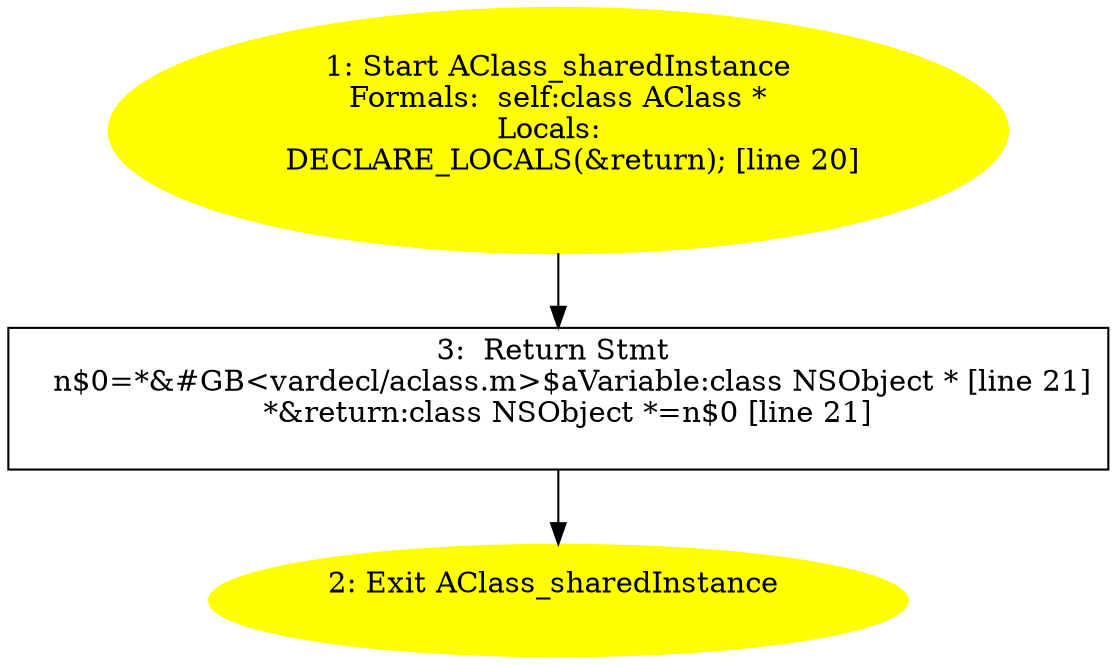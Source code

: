 /* @generated */
digraph iCFG {
"AClass_sharedInstanceinstance.8119c64d9e8ea5cab9416c2c3ff21dc7_3" [label="3:  Return Stmt \n   n$0=*&#GB<vardecl/aclass.m>$aVariable:class NSObject * [line 21]\n  *&return:class NSObject *=n$0 [line 21]\n " shape="box"]
	

	 "AClass_sharedInstanceinstance.8119c64d9e8ea5cab9416c2c3ff21dc7_3" -> "AClass_sharedInstanceinstance.8119c64d9e8ea5cab9416c2c3ff21dc7_2" ;
"AClass_sharedInstanceinstance.8119c64d9e8ea5cab9416c2c3ff21dc7_2" [label="2: Exit AClass_sharedInstance \n  " color=yellow style=filled]
	

"AClass_sharedInstanceinstance.8119c64d9e8ea5cab9416c2c3ff21dc7_1" [label="1: Start AClass_sharedInstance\nFormals:  self:class AClass *\nLocals:  \n   DECLARE_LOCALS(&return); [line 20]\n " color=yellow style=filled]
	

	 "AClass_sharedInstanceinstance.8119c64d9e8ea5cab9416c2c3ff21dc7_1" -> "AClass_sharedInstanceinstance.8119c64d9e8ea5cab9416c2c3ff21dc7_3" ;
}

